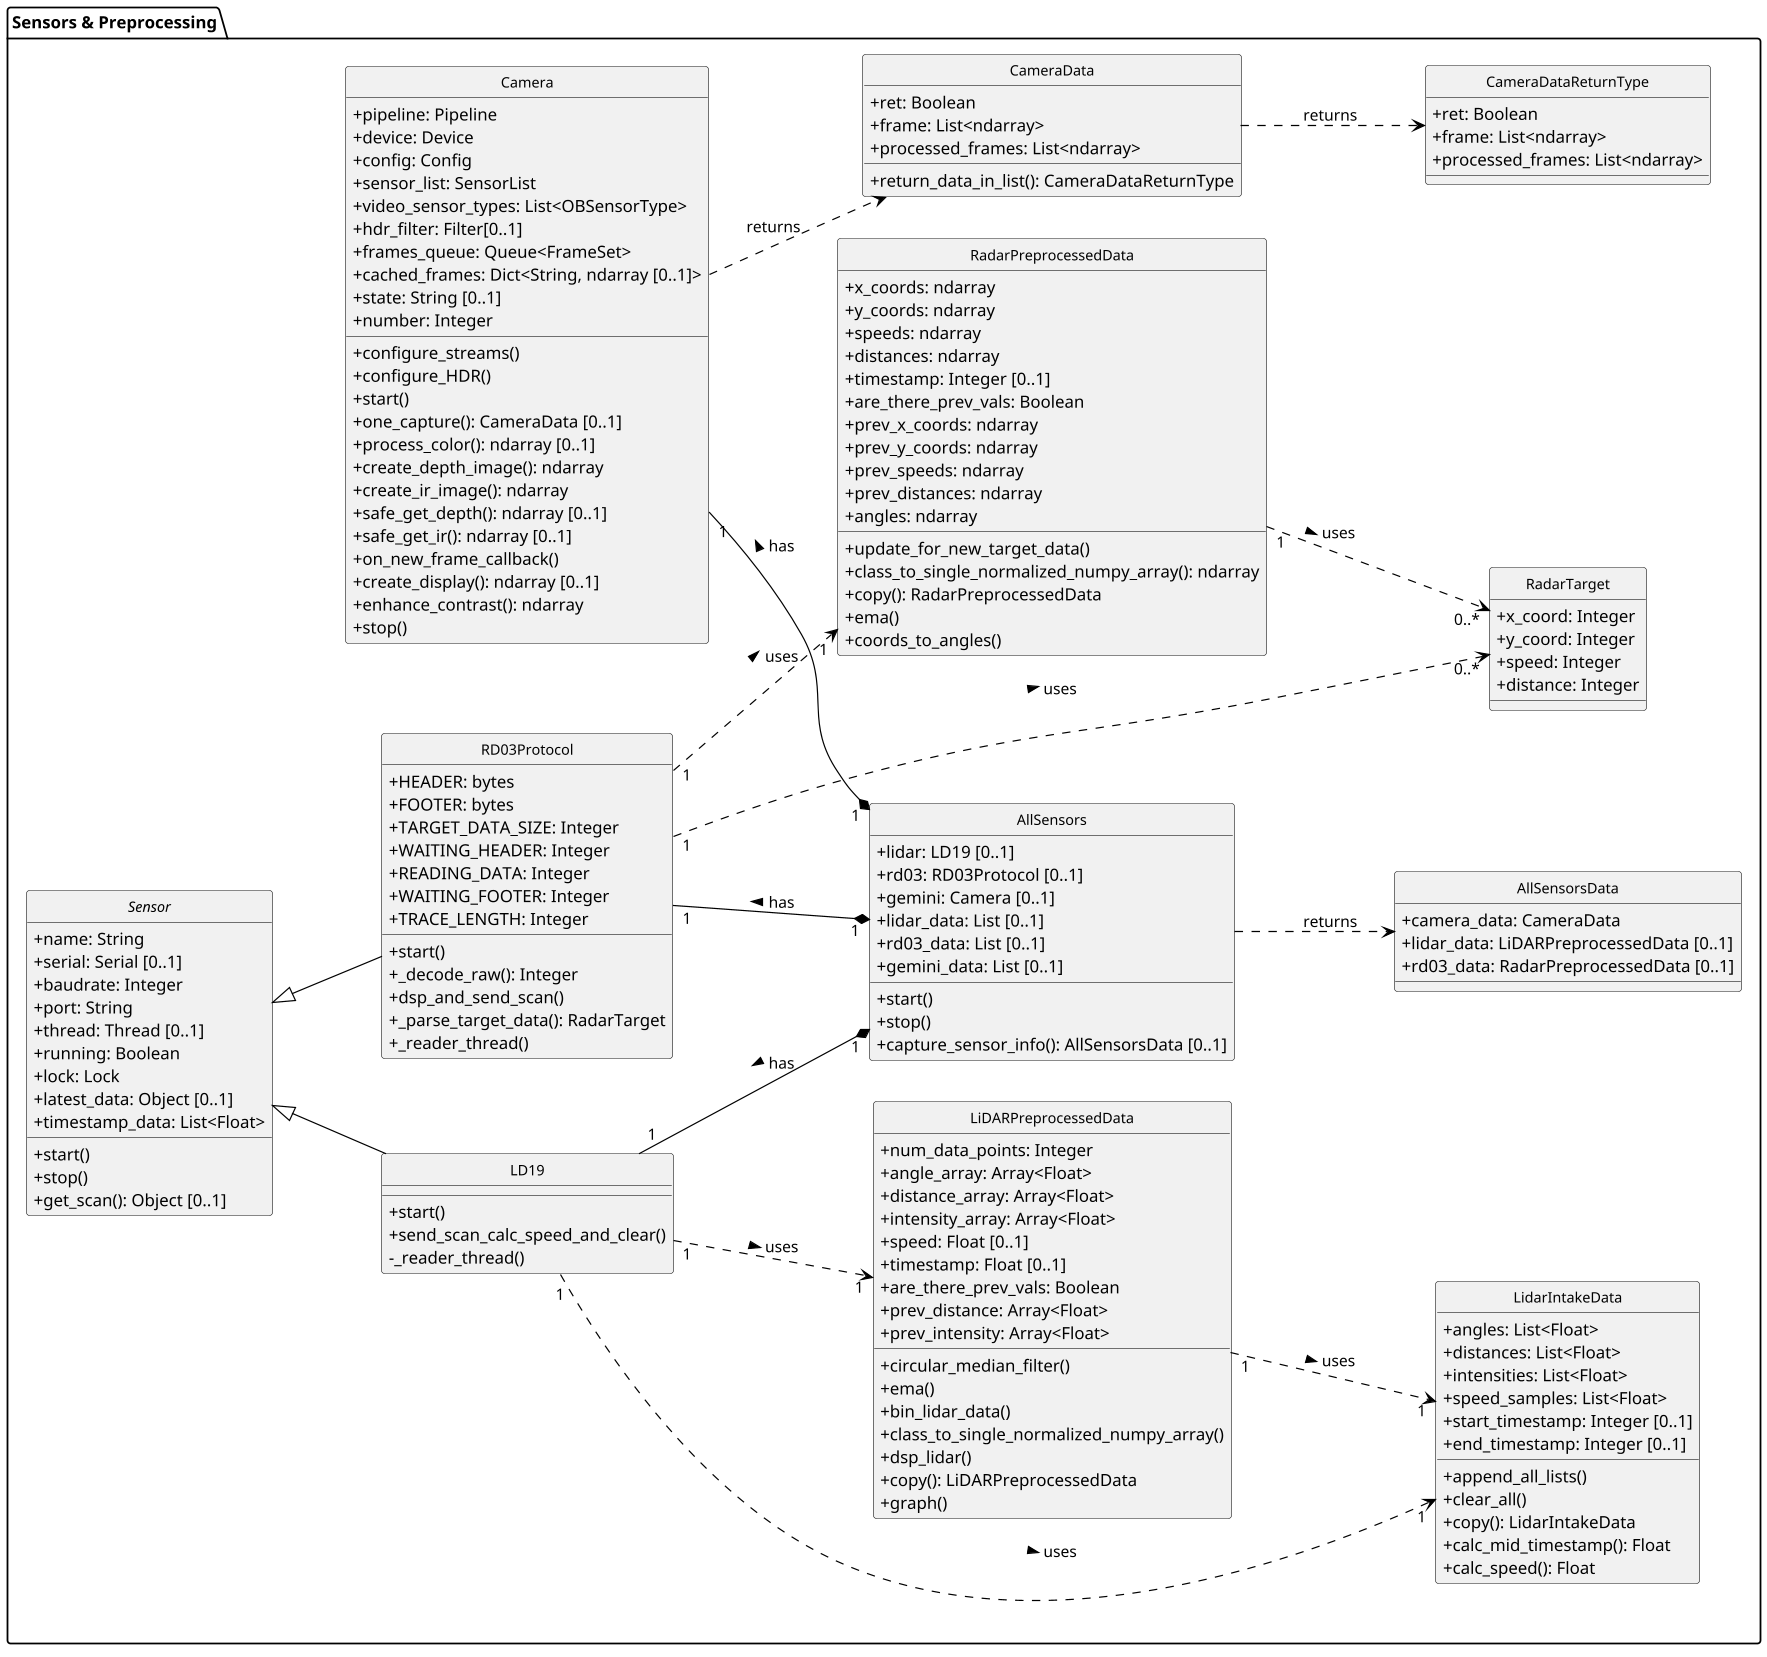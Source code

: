 @startuml Sensors
left to right direction
hide circle
skinparam classAttributeIconSize 0
skinparam classIconSize 0
skinparam classArrowColor Black
skinparam classStyle rectangle
skinparam maxMessageSize 400
skinparam classFontSize 12
scale 1.2

package "Sensors & Preprocessing" {

    class Camera{
        +pipeline: Pipeline
        +device: Device
        +config: Config
        +sensor_list: SensorList
        +video_sensor_types: List<OBSensorType>
        +hdr_filter: Filter[0..1]
        +frames_queue: Queue<FrameSet>
        +cached_frames: Dict<String, ndarray [0..1]>
        +state: String [0..1]
        +number: Integer
        +configure_streams()
        +configure_HDR()
        +start()
        +one_capture(): CameraData [0..1]
        +process_color(): ndarray [0..1]
        +create_depth_image(): ndarray
        +create_ir_image(): ndarray
        +safe_get_depth(): ndarray [0..1]
        +safe_get_ir(): ndarray [0..1]
        +on_new_frame_callback()
        +create_display(): ndarray [0..1]
        +enhance_contrast(): ndarray
        +stop()
    }

    class CameraData {
        +ret: Boolean
        +frame: List<ndarray>
        +processed_frames: List<ndarray>
        +return_data_in_list(): CameraDataReturnType
    }

    class CameraDataReturnType {
        +ret: Boolean
        +frame: List<ndarray>
        +processed_frames: List<ndarray>
    }

    class LD19 {
        +start()
        +send_scan_calc_speed_and_clear()
        -_reader_thread()
    }

    class LidarIntakeData {
        +angles: List<Float>
        +distances: List<Float>
        +intensities: List<Float>
        +speed_samples: List<Float>
        +start_timestamp: Integer [0..1]
        +end_timestamp: Integer [0..1]
        +append_all_lists()
        +clear_all()
        +copy(): LidarIntakeData
        +calc_mid_timestamp(): Float
        +calc_speed(): Float
    }

    class LiDARPreprocessedData {
        +num_data_points: Integer
        +angle_array: Array<Float>
        +distance_array: Array<Float>
        +intensity_array: Array<Float>
        +speed: Float [0..1]
        +timestamp: Float [0..1]
        +are_there_prev_vals: Boolean
        +prev_distance: Array<Float>
        +prev_intensity: Array<Float>
        +circular_median_filter()
        +ema()
        +bin_lidar_data()
        +class_to_single_normalized_numpy_array()
        +dsp_lidar()
        +copy(): LiDARPreprocessedData
        +graph()
    }

    class RD03Protocol {
        +HEADER: bytes
        +FOOTER: bytes
        +TARGET_DATA_SIZE: Integer
        +WAITING_HEADER: Integer
        +READING_DATA: Integer
        +WAITING_FOOTER: Integer
        +TRACE_LENGTH: Integer
        +start()
        +_decode_raw(): Integer
        +dsp_and_send_scan()
        +_parse_target_data(): RadarTarget
        +_reader_thread()
    }

    class RadarPreprocessedData {
        +x_coords: ndarray
        +y_coords: ndarray
        +speeds: ndarray
        +distances: ndarray
        +timestamp: Integer [0..1]
        +are_there_prev_vals: Boolean
        +prev_x_coords: ndarray
        +prev_y_coords: ndarray
        +prev_speeds: ndarray
        +prev_distances: ndarray
        +angles: ndarray
        +update_for_new_target_data()
        +class_to_single_normalized_numpy_array(): ndarray
        +copy(): RadarPreprocessedData
        +ema()
        +coords_to_angles()
    }

    class RadarTarget {
        +x_coord: Integer
        +y_coord: Integer
        +speed: Integer
        +distance: Integer
    }

    abstract class Sensor {
        +name: String
        +serial: Serial [0..1]
        +baudrate: Integer
        +port: String
        +thread: Thread [0..1]
        +running: Boolean
        +lock: Lock
        +latest_data: Object [0..1]
        +timestamp_data: List<Float>
        +start()
        +stop()
        +get_scan(): Object [0..1]
    }

    class AllSensors {
        +lidar: LD19 [0..1]
        +rd03: RD03Protocol [0..1]
        +gemini: Camera [0..1]
        +lidar_data: List [0..1]
        +rd03_data: List [0..1]
        +gemini_data: List [0..1]
        +start()
        +stop()
        +capture_sensor_info(): AllSensorsData [0..1]
    }

    class AllSensorsData {
        +camera_data: CameraData
        +lidar_data: LiDARPreprocessedData [0..1]
        +rd03_data: RadarPreprocessedData [0..1]
    }

    ' Inheritances
    Sensor <|-- LD19
    Sensor <|-- RD03Protocol

    ' Associations / Compositions
    Camera "1" --* "1" AllSensors : has <
    LD19 "1" --* "1" AllSensors : has <
    RD03Protocol "1" --* "1" AllSensors : has <
    AllSensors ..> AllSensorsData : returns
    Camera ..> CameraData : returns

    ' Lidar/Radar dependencies
    LiDARPreprocessedData "1" ..> "1" LidarIntakeData : uses >
    LD19 "1" ..> "1" LidarIntakeData : uses >
    LD19 "1" ..> "1" LiDARPreprocessedData : uses >
    RadarPreprocessedData "1" ..> "0..*" RadarTarget : uses >
    RD03Protocol "1" ..> "0..*" RadarTarget : uses >
    RD03Protocol "1" ..> "1" RadarPreprocessedData : uses >

    CameraData ..> CameraDataReturnType : returns
}
@enduml
